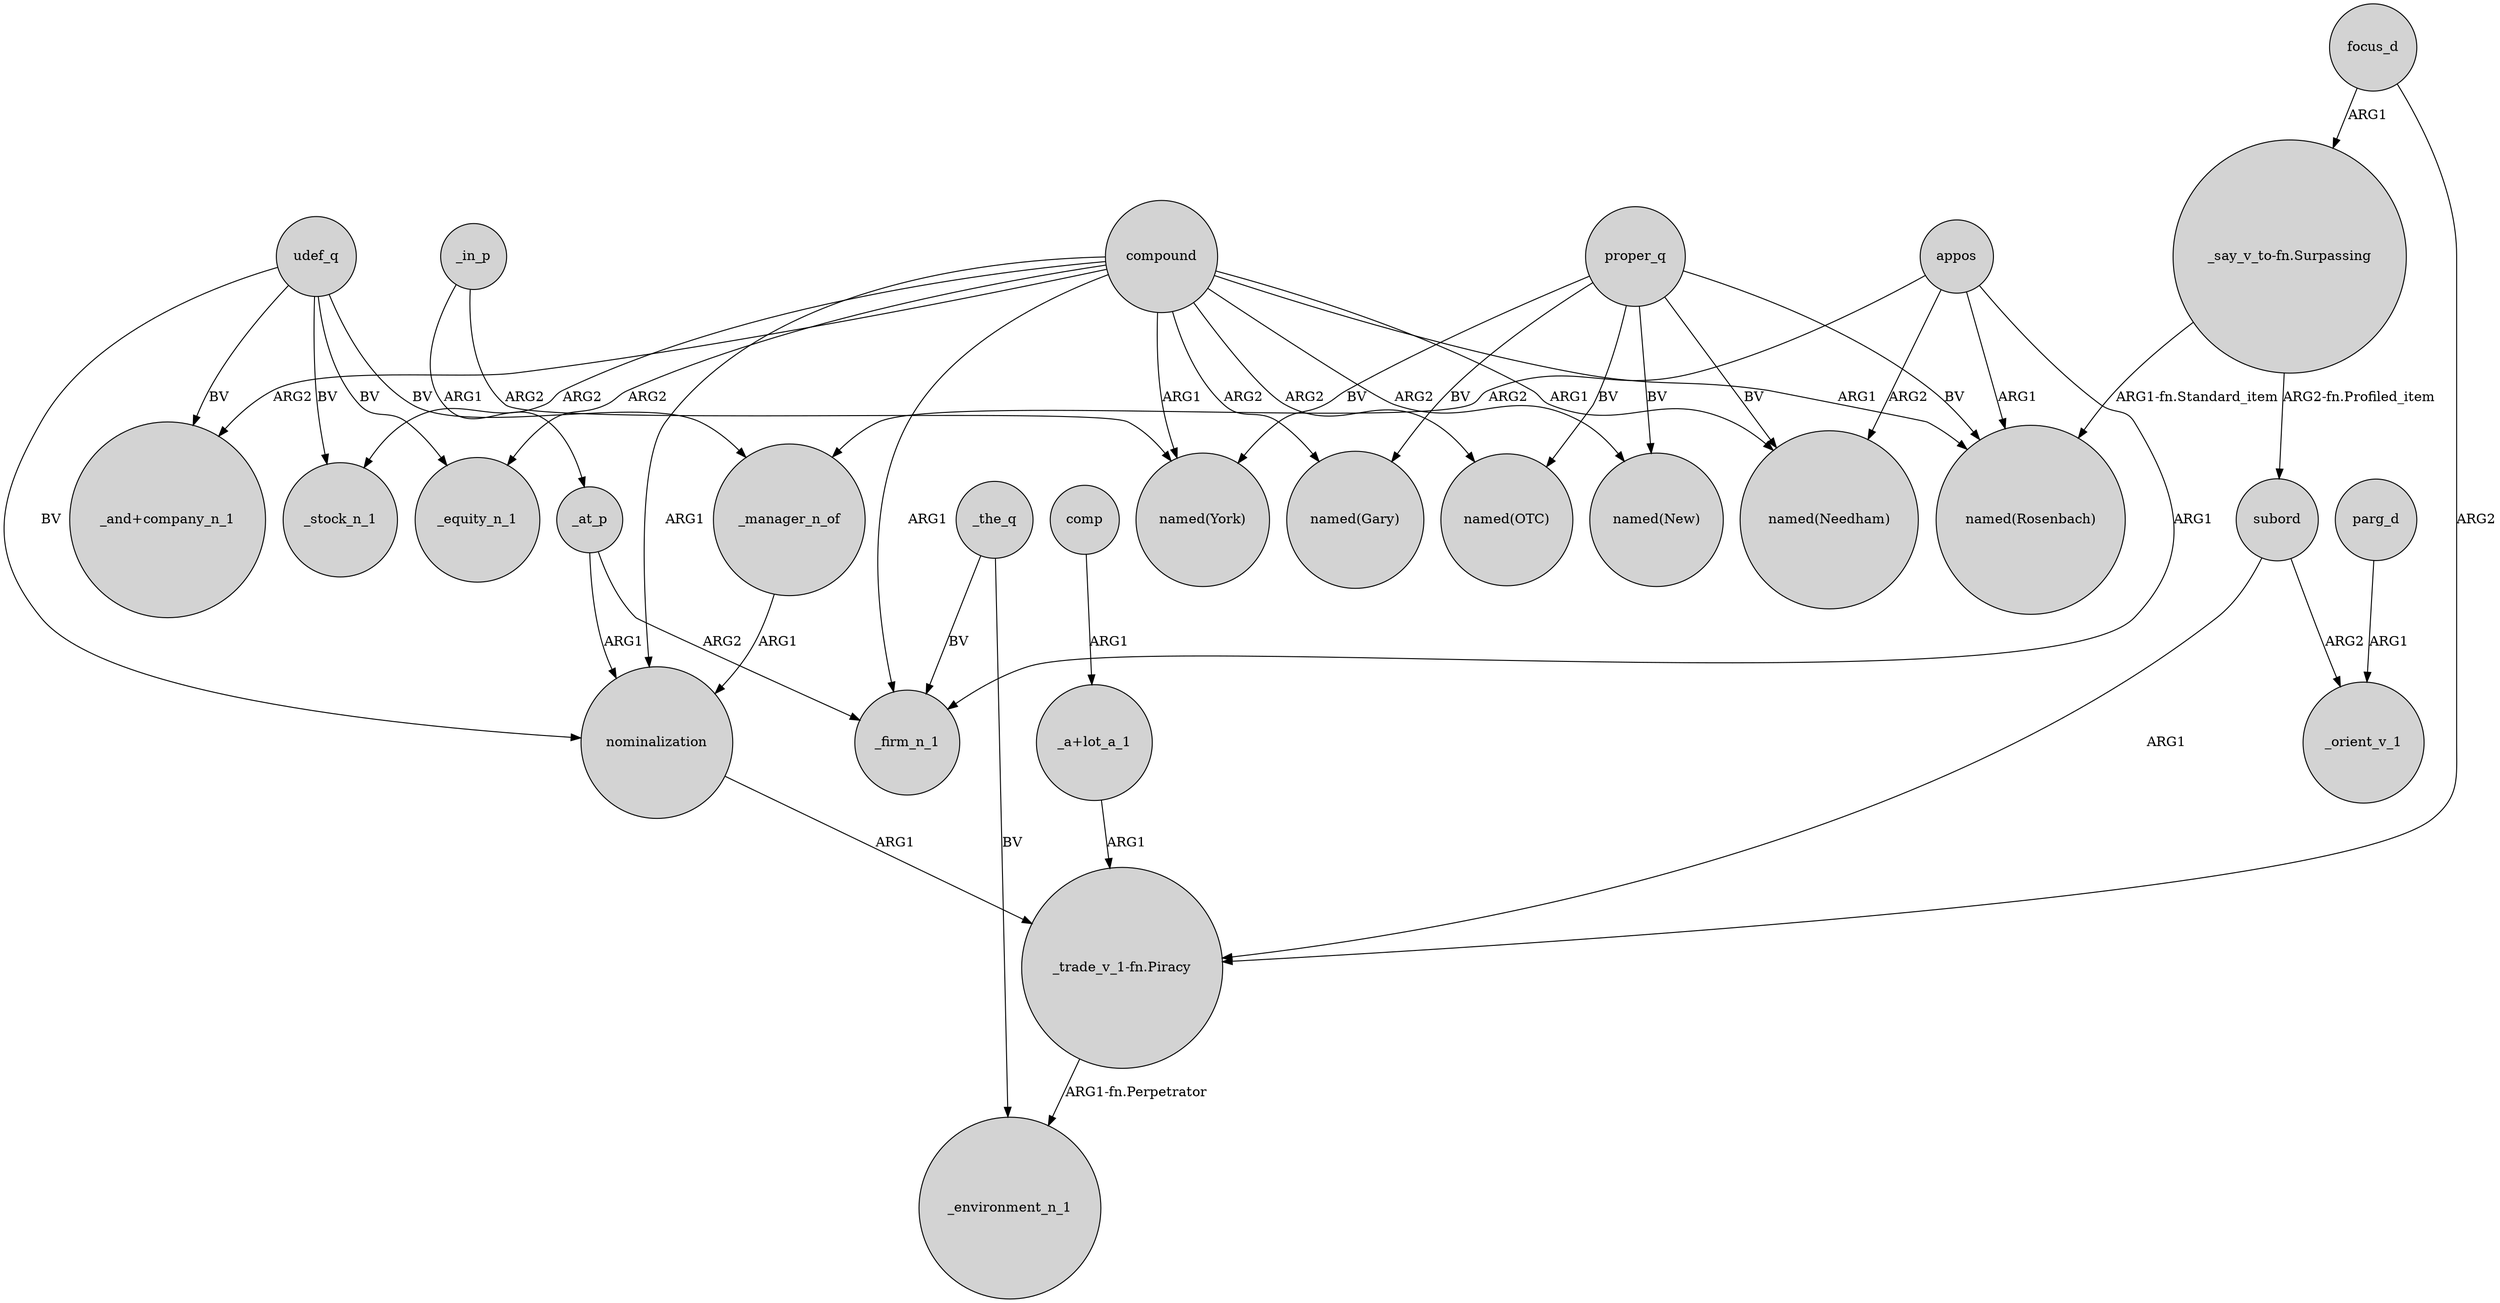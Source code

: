 digraph {
	node [shape=circle style=filled]
	nominalization -> "_trade_v_1-fn.Piracy" [label=ARG1]
	"_a+lot_a_1" -> "_trade_v_1-fn.Piracy" [label=ARG1]
	proper_q -> "named(Gary)" [label=BV]
	compound -> "named(Needham)" [label=ARG1]
	compound -> "_and+company_n_1" [label=ARG2]
	compound -> "named(New)" [label=ARG2]
	_in_p -> _at_p [label=ARG1]
	udef_q -> _manager_n_of [label=BV]
	proper_q -> "named(New)" [label=BV]
	subord -> "_trade_v_1-fn.Piracy" [label=ARG1]
	udef_q -> nominalization [label=BV]
	_manager_n_of -> nominalization [label=ARG1]
	udef_q -> _equity_n_1 [label=BV]
	focus_d -> "_trade_v_1-fn.Piracy" [label=ARG2]
	compound -> _equity_n_1 [label=ARG2]
	comp -> "_a+lot_a_1" [label=ARG1]
	proper_q -> "named(Needham)" [label=BV]
	"_trade_v_1-fn.Piracy" -> _environment_n_1 [label="ARG1-fn.Perpetrator"]
	appos -> "named(Needham)" [label=ARG2]
	proper_q -> "named(York)" [label=BV]
	compound -> nominalization [label=ARG1]
	udef_q -> _stock_n_1 [label=BV]
	appos -> "named(Rosenbach)" [label=ARG1]
	compound -> "named(Rosenbach)" [label=ARG1]
	_at_p -> nominalization [label=ARG1]
	"_say_v_to-fn.Surpassing" -> "named(Rosenbach)" [label="ARG1-fn.Standard_item"]
	_the_q -> _firm_n_1 [label=BV]
	proper_q -> "named(OTC)" [label=BV]
	_in_p -> "named(York)" [label=ARG2]
	compound -> _stock_n_1 [label=ARG2]
	proper_q -> "named(Rosenbach)" [label=BV]
	parg_d -> _orient_v_1 [label=ARG1]
	subord -> _orient_v_1 [label=ARG2]
	"_say_v_to-fn.Surpassing" -> subord [label="ARG2-fn.Profiled_item"]
	appos -> _firm_n_1 [label=ARG1]
	appos -> _manager_n_of [label=ARG2]
	compound -> _firm_n_1 [label=ARG1]
	focus_d -> "_say_v_to-fn.Surpassing" [label=ARG1]
	compound -> "named(Gary)" [label=ARG2]
	udef_q -> "_and+company_n_1" [label=BV]
	compound -> "named(York)" [label=ARG1]
	_at_p -> _firm_n_1 [label=ARG2]
	compound -> "named(OTC)" [label=ARG2]
	_the_q -> _environment_n_1 [label=BV]
}
